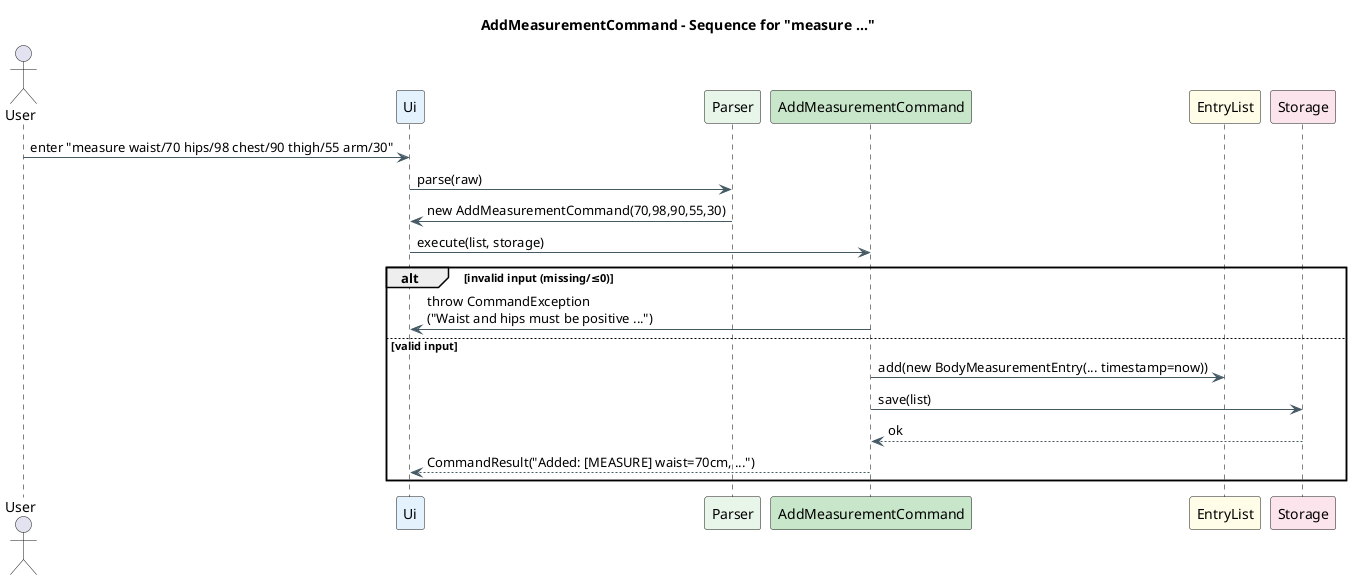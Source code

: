 @startuml
' ===== Sequence: measure waist/70 hips/98 chest/90 thigh/55 arm/30 =====
title AddMeasurementCommand - Sequence for "measure ..."

skinparam shadowing false
skinparam defaultFontName Arial
skinparam sequence {
  LifeLineBorderColor black
  BoxBorderColor #90A4AE
  BoxBackgroundColor #F5F7FA
  ArrowColor #455A64
  ArrowThickness 1
}

actor User
participant Ui           as UI  #E3F2FD
participant Parser       as PR  #E8F5E9
participant AddMeasurementCommand as AMC #C8E6C9
participant EntryList    as LIST #FFFDE7
participant Storage      as ST   #FCE4EC

User -> UI : enter "measure waist/70 hips/98 chest/90 thigh/55 arm/30"
UI -> PR  : parse(raw)
PR -> UI  : new AddMeasurementCommand(70,98,90,55,30)
UI -> AMC : execute(list, storage)

alt invalid input (missing/≤0)
  AMC -> UI : throw CommandException\n("Waist and hips must be positive ...")
else valid input
  AMC -> LIST : add(new BodyMeasurementEntry(... timestamp=now))
  AMC -> ST   : save(list)
  ST --> AMC  : ok
  AMC --> UI  : CommandResult("Added: [MEASURE] waist=70cm, ...")
end

@enduml
